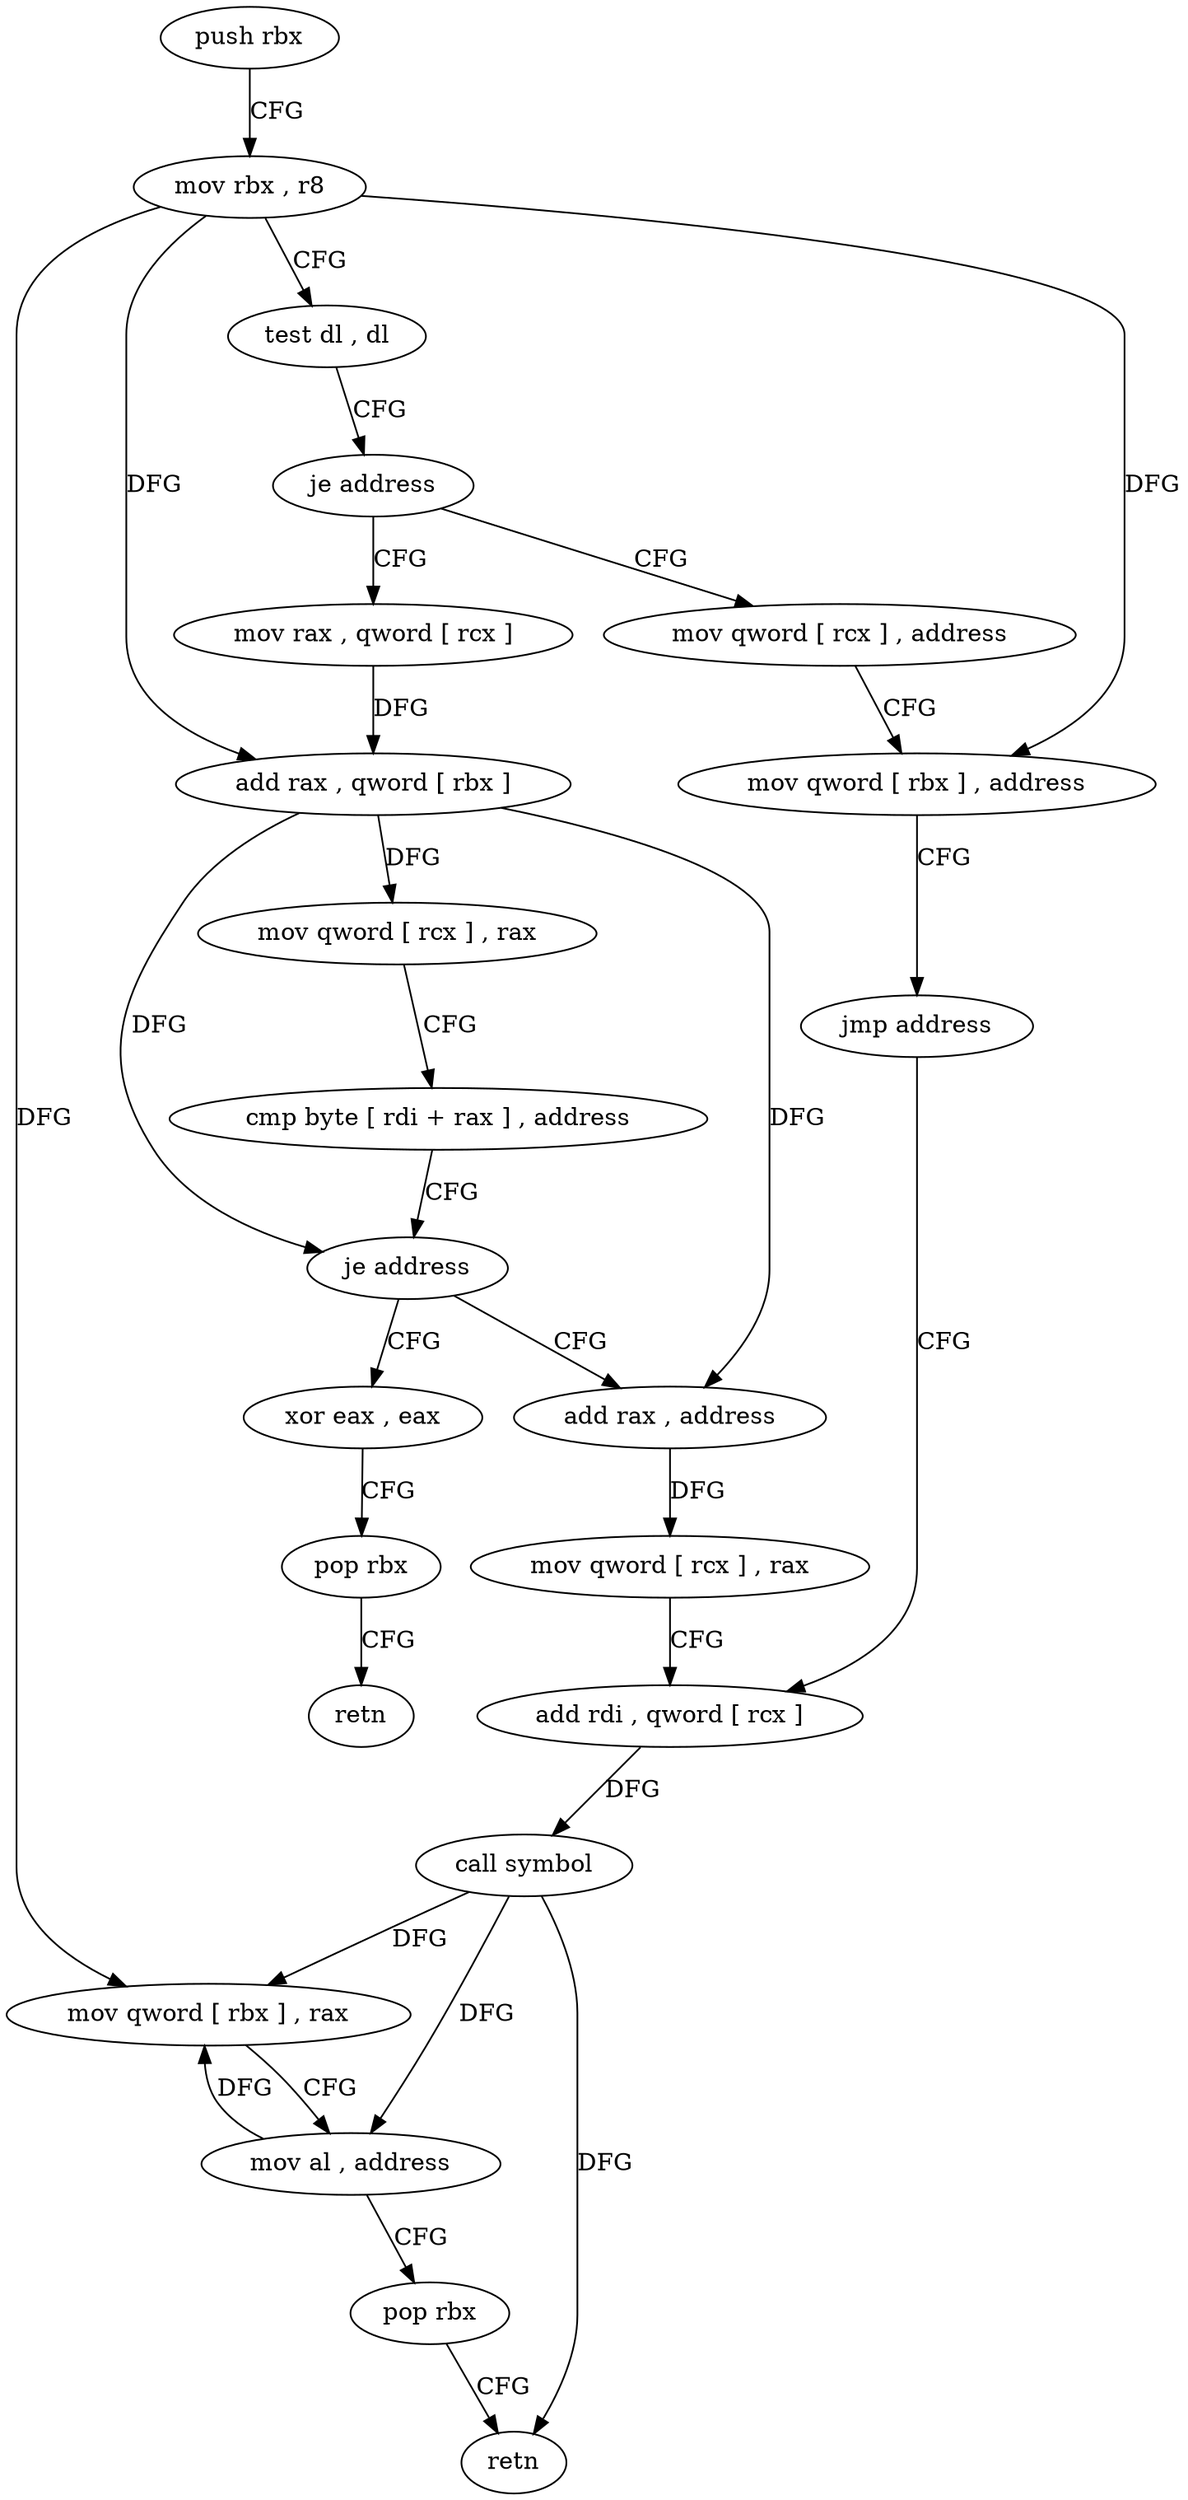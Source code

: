 digraph "func" {
"4259328" [label = "push rbx" ]
"4259329" [label = "mov rbx , r8" ]
"4259332" [label = "test dl , dl" ]
"4259334" [label = "je address" ]
"4259352" [label = "mov rax , qword [ rcx ]" ]
"4259336" [label = "mov qword [ rcx ] , address" ]
"4259355" [label = "add rax , qword [ rbx ]" ]
"4259358" [label = "mov qword [ rcx ] , rax" ]
"4259361" [label = "cmp byte [ rdi + rax ] , address" ]
"4259365" [label = "je address" ]
"4259389" [label = "xor eax , eax" ]
"4259367" [label = "add rax , address" ]
"4259343" [label = "mov qword [ rbx ] , address" ]
"4259350" [label = "jmp address" ]
"4259374" [label = "add rdi , qword [ rcx ]" ]
"4259391" [label = "pop rbx" ]
"4259392" [label = "retn" ]
"4259371" [label = "mov qword [ rcx ] , rax" ]
"4259377" [label = "call symbol" ]
"4259382" [label = "mov qword [ rbx ] , rax" ]
"4259385" [label = "mov al , address" ]
"4259387" [label = "pop rbx" ]
"4259388" [label = "retn" ]
"4259328" -> "4259329" [ label = "CFG" ]
"4259329" -> "4259332" [ label = "CFG" ]
"4259329" -> "4259355" [ label = "DFG" ]
"4259329" -> "4259343" [ label = "DFG" ]
"4259329" -> "4259382" [ label = "DFG" ]
"4259332" -> "4259334" [ label = "CFG" ]
"4259334" -> "4259352" [ label = "CFG" ]
"4259334" -> "4259336" [ label = "CFG" ]
"4259352" -> "4259355" [ label = "DFG" ]
"4259336" -> "4259343" [ label = "CFG" ]
"4259355" -> "4259358" [ label = "DFG" ]
"4259355" -> "4259365" [ label = "DFG" ]
"4259355" -> "4259367" [ label = "DFG" ]
"4259358" -> "4259361" [ label = "CFG" ]
"4259361" -> "4259365" [ label = "CFG" ]
"4259365" -> "4259389" [ label = "CFG" ]
"4259365" -> "4259367" [ label = "CFG" ]
"4259389" -> "4259391" [ label = "CFG" ]
"4259367" -> "4259371" [ label = "DFG" ]
"4259343" -> "4259350" [ label = "CFG" ]
"4259350" -> "4259374" [ label = "CFG" ]
"4259374" -> "4259377" [ label = "DFG" ]
"4259391" -> "4259392" [ label = "CFG" ]
"4259371" -> "4259374" [ label = "CFG" ]
"4259377" -> "4259382" [ label = "DFG" ]
"4259377" -> "4259385" [ label = "DFG" ]
"4259377" -> "4259388" [ label = "DFG" ]
"4259382" -> "4259385" [ label = "CFG" ]
"4259385" -> "4259387" [ label = "CFG" ]
"4259385" -> "4259382" [ label = "DFG" ]
"4259387" -> "4259388" [ label = "CFG" ]
}
